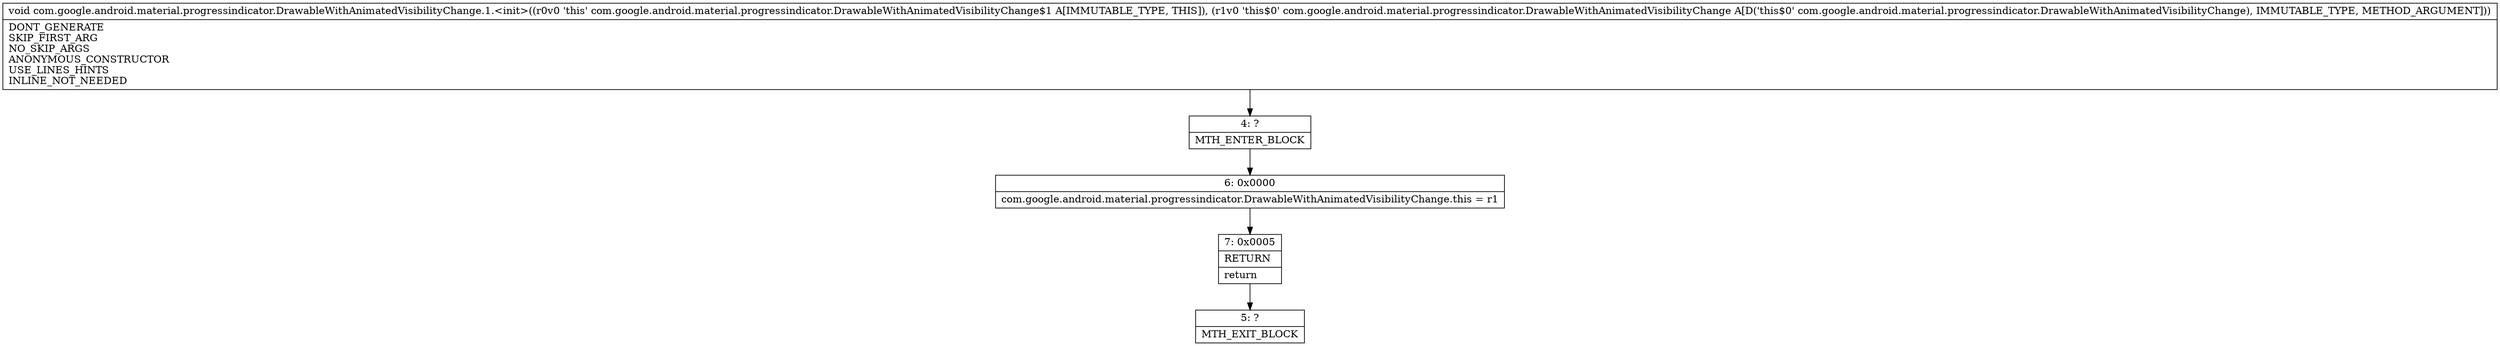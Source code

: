 digraph "CFG forcom.google.android.material.progressindicator.DrawableWithAnimatedVisibilityChange.1.\<init\>(Lcom\/google\/android\/material\/progressindicator\/DrawableWithAnimatedVisibilityChange;)V" {
Node_4 [shape=record,label="{4\:\ ?|MTH_ENTER_BLOCK\l}"];
Node_6 [shape=record,label="{6\:\ 0x0000|com.google.android.material.progressindicator.DrawableWithAnimatedVisibilityChange.this = r1\l}"];
Node_7 [shape=record,label="{7\:\ 0x0005|RETURN\l|return\l}"];
Node_5 [shape=record,label="{5\:\ ?|MTH_EXIT_BLOCK\l}"];
MethodNode[shape=record,label="{void com.google.android.material.progressindicator.DrawableWithAnimatedVisibilityChange.1.\<init\>((r0v0 'this' com.google.android.material.progressindicator.DrawableWithAnimatedVisibilityChange$1 A[IMMUTABLE_TYPE, THIS]), (r1v0 'this$0' com.google.android.material.progressindicator.DrawableWithAnimatedVisibilityChange A[D('this$0' com.google.android.material.progressindicator.DrawableWithAnimatedVisibilityChange), IMMUTABLE_TYPE, METHOD_ARGUMENT]))  | DONT_GENERATE\lSKIP_FIRST_ARG\lNO_SKIP_ARGS\lANONYMOUS_CONSTRUCTOR\lUSE_LINES_HINTS\lINLINE_NOT_NEEDED\l}"];
MethodNode -> Node_4;Node_4 -> Node_6;
Node_6 -> Node_7;
Node_7 -> Node_5;
}

